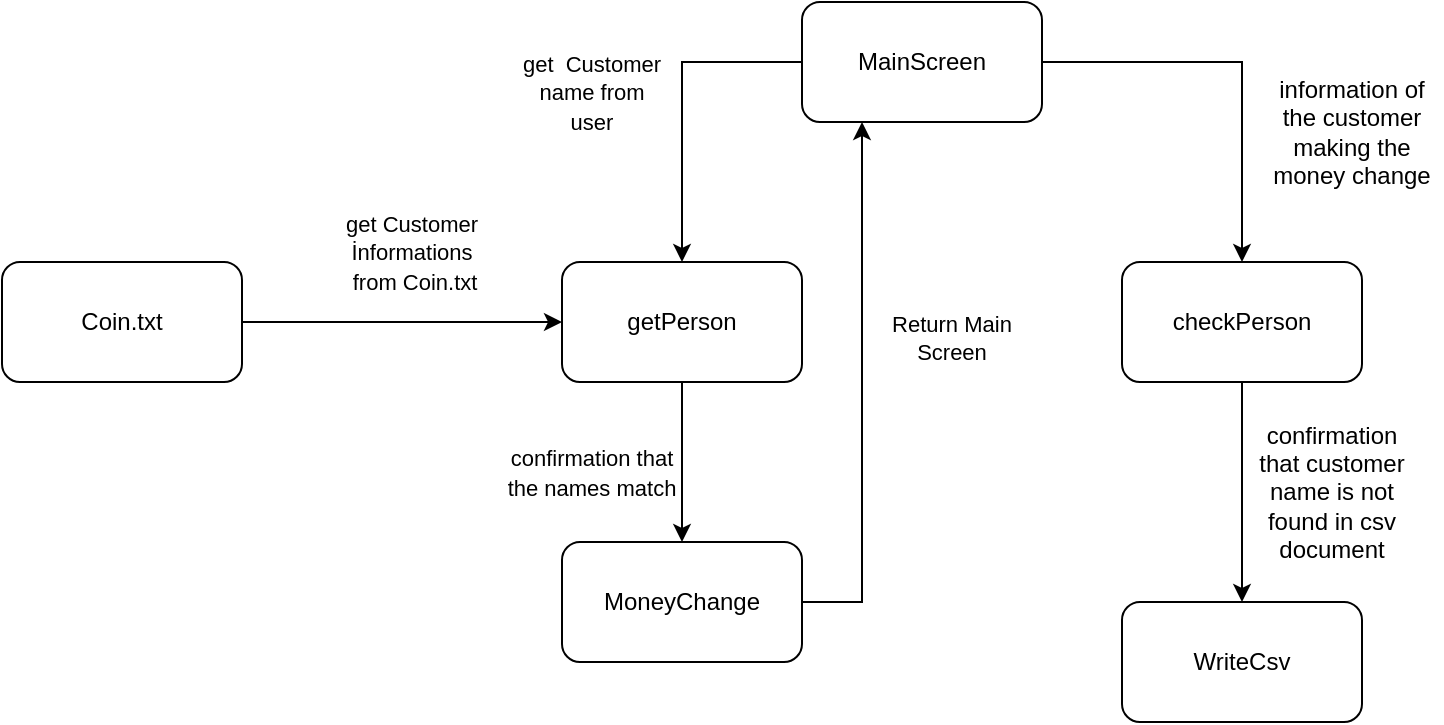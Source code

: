 <mxfile version="18.0.1" type="device"><diagram id="qpYCX-7ZAOuGvgdC2nj4" name="Sayfa -1"><mxGraphModel dx="1342" dy="865" grid="1" gridSize="10" guides="1" tooltips="1" connect="1" arrows="1" fold="1" page="1" pageScale="1" pageWidth="827" pageHeight="1169" math="0" shadow="0"><root><mxCell id="0"/><mxCell id="1" parent="0"/><mxCell id="V2fb9JG9NJL1uO_zO39Z-9" style="edgeStyle=orthogonalEdgeStyle;rounded=0;orthogonalLoop=1;jettySize=auto;html=1;entryX=0.5;entryY=0;entryDx=0;entryDy=0;" edge="1" parent="1" source="V2fb9JG9NJL1uO_zO39Z-1" target="V2fb9JG9NJL1uO_zO39Z-2"><mxGeometry relative="1" as="geometry"><Array as="points"><mxPoint x="350" y="170"/></Array></mxGeometry></mxCell><mxCell id="V2fb9JG9NJL1uO_zO39Z-15" style="edgeStyle=orthogonalEdgeStyle;rounded=0;orthogonalLoop=1;jettySize=auto;html=1;exitX=1;exitY=0.5;exitDx=0;exitDy=0;" edge="1" parent="1" source="V2fb9JG9NJL1uO_zO39Z-1" target="V2fb9JG9NJL1uO_zO39Z-3"><mxGeometry relative="1" as="geometry"/></mxCell><mxCell id="V2fb9JG9NJL1uO_zO39Z-1" value="MainScreen" style="rounded=1;whiteSpace=wrap;html=1;" vertex="1" parent="1"><mxGeometry x="410" y="140" width="120" height="60" as="geometry"/></mxCell><mxCell id="V2fb9JG9NJL1uO_zO39Z-12" style="edgeStyle=orthogonalEdgeStyle;rounded=0;orthogonalLoop=1;jettySize=auto;html=1;" edge="1" parent="1" source="V2fb9JG9NJL1uO_zO39Z-2" target="V2fb9JG9NJL1uO_zO39Z-11"><mxGeometry relative="1" as="geometry"/></mxCell><mxCell id="V2fb9JG9NJL1uO_zO39Z-2" value="getPerson" style="rounded=1;whiteSpace=wrap;html=1;" vertex="1" parent="1"><mxGeometry x="290" y="270" width="120" height="60" as="geometry"/></mxCell><mxCell id="V2fb9JG9NJL1uO_zO39Z-19" value="" style="edgeStyle=orthogonalEdgeStyle;rounded=0;orthogonalLoop=1;jettySize=auto;html=1;" edge="1" parent="1" source="V2fb9JG9NJL1uO_zO39Z-3" target="V2fb9JG9NJL1uO_zO39Z-18"><mxGeometry relative="1" as="geometry"/></mxCell><mxCell id="V2fb9JG9NJL1uO_zO39Z-3" value="checkPerson" style="rounded=1;whiteSpace=wrap;html=1;" vertex="1" parent="1"><mxGeometry x="570" y="270" width="120" height="60" as="geometry"/></mxCell><mxCell id="V2fb9JG9NJL1uO_zO39Z-7" value="" style="edgeStyle=none;rounded=0;orthogonalLoop=1;jettySize=auto;html=1;entryX=0;entryY=0.5;entryDx=0;entryDy=0;" edge="1" parent="1" source="V2fb9JG9NJL1uO_zO39Z-4" target="V2fb9JG9NJL1uO_zO39Z-2"><mxGeometry relative="1" as="geometry"/></mxCell><mxCell id="V2fb9JG9NJL1uO_zO39Z-4" value="Coin.txt&lt;br&gt;" style="rounded=1;whiteSpace=wrap;html=1;" vertex="1" parent="1"><mxGeometry x="10" y="270" width="120" height="60" as="geometry"/></mxCell><mxCell id="V2fb9JG9NJL1uO_zO39Z-8" value="&lt;span style=&quot;font-size: 11px; background-color: rgb(255, 255, 255);&quot;&gt;get Customer İnformations&lt;/span&gt;&lt;br style=&quot;font-size: 11px;&quot;&gt;&lt;span style=&quot;font-size: 11px; background-color: rgb(255, 255, 255);&quot;&gt;&amp;nbsp;from Coin.txt&lt;/span&gt;" style="text;html=1;strokeColor=none;fillColor=none;align=center;verticalAlign=middle;whiteSpace=wrap;rounded=0;" vertex="1" parent="1"><mxGeometry x="170" y="230" width="90" height="70" as="geometry"/></mxCell><mxCell id="V2fb9JG9NJL1uO_zO39Z-10" value="&lt;span style=&quot;font-size: 11px; background-color: rgb(255, 255, 255);&quot;&gt;get&amp;nbsp;&amp;nbsp;&lt;/span&gt;&lt;span style=&quot;font-size: 11px;&quot;&gt;Customer name from user&lt;/span&gt;" style="text;html=1;strokeColor=none;fillColor=none;align=center;verticalAlign=middle;whiteSpace=wrap;rounded=0;" vertex="1" parent="1"><mxGeometry x="270" y="160" width="70" height="50" as="geometry"/></mxCell><mxCell id="V2fb9JG9NJL1uO_zO39Z-14" style="edgeStyle=orthogonalEdgeStyle;rounded=0;orthogonalLoop=1;jettySize=auto;html=1;entryX=0.25;entryY=1;entryDx=0;entryDy=0;" edge="1" parent="1" source="V2fb9JG9NJL1uO_zO39Z-11" target="V2fb9JG9NJL1uO_zO39Z-1"><mxGeometry relative="1" as="geometry"><Array as="points"><mxPoint x="440" y="440"/></Array></mxGeometry></mxCell><mxCell id="V2fb9JG9NJL1uO_zO39Z-11" value="MoneyChange" style="rounded=1;whiteSpace=wrap;html=1;" vertex="1" parent="1"><mxGeometry x="290" y="410" width="120" height="60" as="geometry"/></mxCell><mxCell id="V2fb9JG9NJL1uO_zO39Z-13" value="&lt;span style=&quot;font-size: 11px; background-color: rgb(255, 255, 255);&quot;&gt;confirmation that the names match&lt;/span&gt;" style="text;html=1;strokeColor=none;fillColor=none;align=center;verticalAlign=middle;whiteSpace=wrap;rounded=0;" vertex="1" parent="1"><mxGeometry x="260" y="340" width="90" height="70" as="geometry"/></mxCell><mxCell id="V2fb9JG9NJL1uO_zO39Z-16" value="&lt;span style=&quot;font-size: 11px; background-color: rgb(255, 255, 255);&quot;&gt;Return Main Screen&lt;br&gt;&lt;br&gt;&lt;/span&gt;" style="text;html=1;strokeColor=none;fillColor=none;align=center;verticalAlign=middle;whiteSpace=wrap;rounded=0;" vertex="1" parent="1"><mxGeometry x="440" y="280" width="90" height="70" as="geometry"/></mxCell><mxCell id="V2fb9JG9NJL1uO_zO39Z-17" value="information of the customer making the money change" style="text;html=1;strokeColor=none;fillColor=none;align=center;verticalAlign=middle;whiteSpace=wrap;rounded=0;" vertex="1" parent="1"><mxGeometry x="640" y="170" width="90" height="70" as="geometry"/></mxCell><mxCell id="V2fb9JG9NJL1uO_zO39Z-18" value="WriteCsv" style="rounded=1;whiteSpace=wrap;html=1;" vertex="1" parent="1"><mxGeometry x="570" y="440" width="120" height="60" as="geometry"/></mxCell><mxCell id="V2fb9JG9NJL1uO_zO39Z-20" value="confirmation that customer name is not found in csv document" style="text;html=1;strokeColor=none;fillColor=none;align=center;verticalAlign=middle;whiteSpace=wrap;rounded=0;" vertex="1" parent="1"><mxGeometry x="630" y="350" width="90" height="70" as="geometry"/></mxCell></root></mxGraphModel></diagram></mxfile>